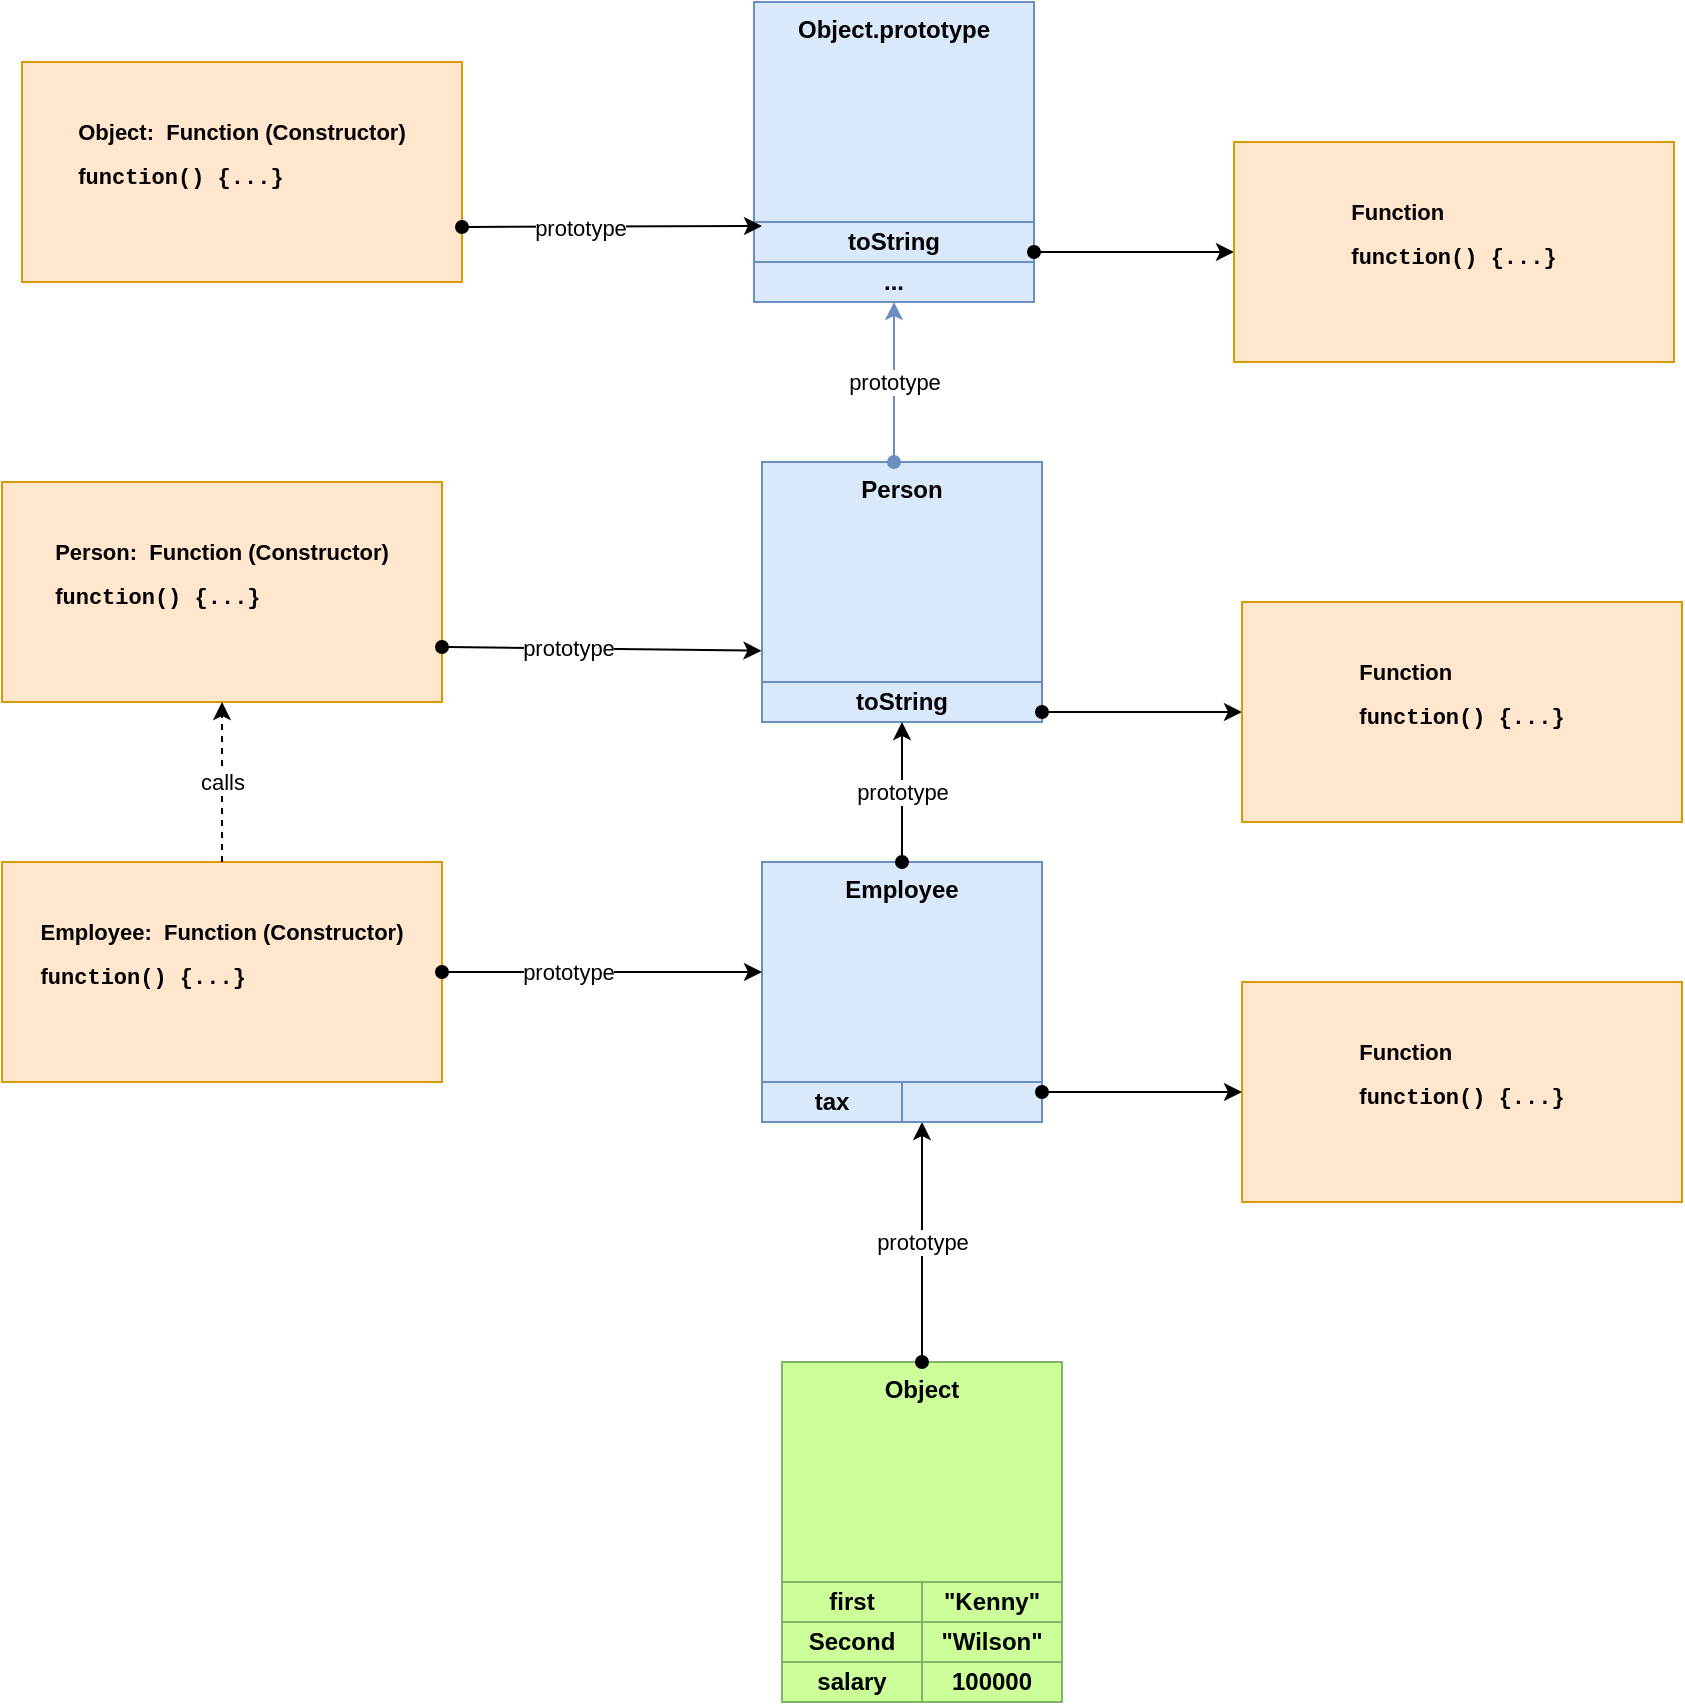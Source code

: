 <mxfile version="14.5.1" type="device"><diagram id="AkqpfAe-TIPZx-dv3esZ" name="Page-1"><mxGraphModel dx="2889" dy="-103" grid="1" gridSize="10" guides="1" tooltips="1" connect="1" arrows="1" fold="1" page="1" pageScale="1" pageWidth="827" pageHeight="1169" math="0" shadow="0"><root><mxCell id="0"/><mxCell id="1" parent="0"/><mxCell id="o7jGMevyNAi4ep_IkmsR-1" value="Object&lt;div style=&quot;text-align: justify&quot;&gt;&lt;/div&gt;" style="rounded=0;whiteSpace=wrap;html=1;strokeColor=#82b366;fillColor=#CCFF99;fontStyle=1;verticalAlign=top;" vertex="1" parent="1"><mxGeometry x="130" y="2650" width="140" height="110" as="geometry"/></mxCell><mxCell id="o7jGMevyNAi4ep_IkmsR-2" value="toString" style="rounded=0;whiteSpace=wrap;html=1;strokeColor=#6c8ebf;fillColor=#dae8fc;fontStyle=1" vertex="1" parent="1"><mxGeometry x="116" y="2080" width="140" height="20" as="geometry"/></mxCell><mxCell id="o7jGMevyNAi4ep_IkmsR-3" value="Object.prototype&lt;div style=&quot;text-align: justify&quot;&gt;&lt;/div&gt;" style="rounded=0;whiteSpace=wrap;html=1;strokeColor=#6c8ebf;fillColor=#dae8fc;fontStyle=1;verticalAlign=top;" vertex="1" parent="1"><mxGeometry x="116" y="1970" width="140" height="110" as="geometry"/></mxCell><mxCell id="o7jGMevyNAi4ep_IkmsR-4" value="" style="endArrow=classic;html=1;endFill=1;startArrow=oval;startFill=1;exitX=1;exitY=0.75;exitDx=0;exitDy=0;entryX=0;entryY=0.5;entryDx=0;entryDy=0;" edge="1" parent="1" source="o7jGMevyNAi4ep_IkmsR-2" target="o7jGMevyNAi4ep_IkmsR-5"><mxGeometry width="50" height="50" relative="1" as="geometry"><mxPoint x="326" y="1950" as="sourcePoint"/><mxPoint x="376" y="1900" as="targetPoint"/></mxGeometry></mxCell><mxCell id="o7jGMevyNAi4ep_IkmsR-5" value="&lt;p class=&quot;SourceCodeCxSpFirst&quot; style=&quot;text-align: left ; font-size: 11px ; line-height: 80%&quot;&gt;&lt;font style=&quot;font-size: 11px&quot;&gt;Function&lt;/font&gt;&lt;/p&gt;&lt;p class=&quot;SourceCodeCxSpFirst&quot; style=&quot;text-align: left ; font-size: 11px&quot;&gt;&lt;font style=&quot;font-size: 11px&quot;&gt;f&lt;font face=&quot;Courier New&quot;&gt;unction()&amp;nbsp;{...}&lt;/font&gt;&lt;/font&gt;&lt;/p&gt;&lt;br&gt;&lt;div style=&quot;text-align: justify&quot;&gt;&lt;/div&gt;" style="rounded=0;whiteSpace=wrap;html=1;strokeColor=#d79b00;fillColor=#ffe6cc;fontStyle=1" vertex="1" parent="1"><mxGeometry x="356" y="2040" width="220" height="110" as="geometry"/></mxCell><mxCell id="o7jGMevyNAi4ep_IkmsR-6" value="..." style="rounded=0;whiteSpace=wrap;html=1;strokeColor=#6c8ebf;fillColor=#dae8fc;fontStyle=1" vertex="1" parent="1"><mxGeometry x="116" y="2100" width="140" height="20" as="geometry"/></mxCell><mxCell id="o7jGMevyNAi4ep_IkmsR-7" value="prototype" style="endArrow=classic;html=1;endFill=1;startArrow=oval;startFill=1;exitX=0.5;exitY=0;exitDx=0;exitDy=0;" edge="1" parent="1" source="o7jGMevyNAi4ep_IkmsR-1"><mxGeometry width="50" height="50" relative="1" as="geometry"><mxPoint x="266" y="2305" as="sourcePoint"/><mxPoint x="200" y="2530" as="targetPoint"/></mxGeometry></mxCell><mxCell id="o7jGMevyNAi4ep_IkmsR-8" value="toString" style="rounded=0;whiteSpace=wrap;html=1;strokeColor=#6c8ebf;fillColor=#dae8fc;fontStyle=1" vertex="1" parent="1"><mxGeometry x="120" y="2310" width="140" height="20" as="geometry"/></mxCell><mxCell id="o7jGMevyNAi4ep_IkmsR-9" value="Person&lt;div style=&quot;text-align: justify&quot;&gt;&lt;/div&gt;" style="rounded=0;whiteSpace=wrap;html=1;strokeColor=#6c8ebf;fillColor=#dae8fc;fontStyle=1;verticalAlign=top;" vertex="1" parent="1"><mxGeometry x="120" y="2200" width="140" height="110" as="geometry"/></mxCell><mxCell id="o7jGMevyNAi4ep_IkmsR-10" value="" style="endArrow=classic;html=1;endFill=1;startArrow=oval;startFill=1;exitX=1;exitY=0.75;exitDx=0;exitDy=0;entryX=0;entryY=0.5;entryDx=0;entryDy=0;" edge="1" parent="1" source="o7jGMevyNAi4ep_IkmsR-8" target="o7jGMevyNAi4ep_IkmsR-11"><mxGeometry width="50" height="50" relative="1" as="geometry"><mxPoint x="330" y="2180" as="sourcePoint"/><mxPoint x="380" y="2130" as="targetPoint"/></mxGeometry></mxCell><mxCell id="o7jGMevyNAi4ep_IkmsR-11" value="&lt;p class=&quot;SourceCodeCxSpFirst&quot; style=&quot;text-align: left ; font-size: 11px ; line-height: 80%&quot;&gt;&lt;font style=&quot;font-size: 11px&quot;&gt;Function&lt;/font&gt;&lt;/p&gt;&lt;p class=&quot;SourceCodeCxSpFirst&quot; style=&quot;text-align: left ; font-size: 11px&quot;&gt;&lt;font style=&quot;font-size: 11px&quot;&gt;f&lt;font face=&quot;Courier New&quot;&gt;unction()&amp;nbsp;{...}&lt;/font&gt;&lt;/font&gt;&lt;/p&gt;&lt;br&gt;&lt;div style=&quot;text-align: justify&quot;&gt;&lt;/div&gt;" style="rounded=0;whiteSpace=wrap;html=1;strokeColor=#d79b00;fillColor=#ffe6cc;fontStyle=1" vertex="1" parent="1"><mxGeometry x="360" y="2270" width="220" height="110" as="geometry"/></mxCell><mxCell id="o7jGMevyNAi4ep_IkmsR-12" value="prototype" style="endArrow=classic;html=1;endFill=1;startArrow=oval;startFill=1;fillColor=#dae8fc;strokeColor=#6c8ebf;" edge="1" parent="1"><mxGeometry width="50" height="50" relative="1" as="geometry"><mxPoint x="186" y="2200" as="sourcePoint"/><mxPoint x="186" y="2120" as="targetPoint"/></mxGeometry></mxCell><mxCell id="o7jGMevyNAi4ep_IkmsR-15" value="&quot;Wilson&quot;" style="rounded=0;whiteSpace=wrap;html=1;strokeColor=#82b366;fillColor=#CCFF99;fontStyle=1" vertex="1" parent="1"><mxGeometry x="200" y="2780" width="70" height="20" as="geometry"/></mxCell><mxCell id="o7jGMevyNAi4ep_IkmsR-16" value="Second" style="rounded=0;whiteSpace=wrap;html=1;strokeColor=#82b366;fillColor=#CCFF99;fontStyle=1" vertex="1" parent="1"><mxGeometry x="130" y="2780" width="70" height="20" as="geometry"/></mxCell><mxCell id="o7jGMevyNAi4ep_IkmsR-17" value="&quot;Kenny&quot;" style="rounded=0;whiteSpace=wrap;html=1;strokeColor=#82b366;fillColor=#CCFF99;fontStyle=1" vertex="1" parent="1"><mxGeometry x="200" y="2760" width="70" height="20" as="geometry"/></mxCell><mxCell id="o7jGMevyNAi4ep_IkmsR-18" value="first" style="rounded=0;whiteSpace=wrap;html=1;strokeColor=#82b366;fillColor=#CCFF99;fontStyle=1" vertex="1" parent="1"><mxGeometry x="130" y="2760" width="70" height="20" as="geometry"/></mxCell><mxCell id="o7jGMevyNAi4ep_IkmsR-24" value="&lt;p class=&quot;SourceCodeCxSpFirst&quot; style=&quot;text-align: left ; font-size: 11px ; line-height: 80%&quot;&gt;&lt;font style=&quot;font-size: 11px&quot;&gt;Person:&amp;nbsp; Function (Constructor)&lt;/font&gt;&lt;/p&gt;&lt;p class=&quot;SourceCodeCxSpFirst&quot; style=&quot;text-align: left ; font-size: 11px&quot;&gt;&lt;font style=&quot;font-size: 11px&quot;&gt;f&lt;font face=&quot;Courier New&quot;&gt;unction()&amp;nbsp;{...}&lt;/font&gt;&lt;/font&gt;&lt;/p&gt;&lt;br&gt;&lt;div style=&quot;text-align: justify&quot;&gt;&lt;/div&gt;" style="rounded=0;whiteSpace=wrap;html=1;strokeColor=#d79b00;fillColor=#ffe6cc;fontStyle=1" vertex="1" parent="1"><mxGeometry x="-260" y="2210" width="220" height="110" as="geometry"/></mxCell><mxCell id="o7jGMevyNAi4ep_IkmsR-25" value="" style="endArrow=classic;html=1;endFill=1;startArrow=oval;startFill=1;exitX=1;exitY=0.75;exitDx=0;exitDy=0;entryX=-0.002;entryY=0.858;entryDx=0;entryDy=0;entryPerimeter=0;" edge="1" parent="1" source="o7jGMevyNAi4ep_IkmsR-24" target="o7jGMevyNAi4ep_IkmsR-9"><mxGeometry width="50" height="50" relative="1" as="geometry"><mxPoint x="-20" y="2300" as="sourcePoint"/><mxPoint x="80" y="2300" as="targetPoint"/></mxGeometry></mxCell><mxCell id="o7jGMevyNAi4ep_IkmsR-26" value="prototype" style="edgeLabel;html=1;align=center;verticalAlign=middle;resizable=0;points=[];" vertex="1" connectable="0" parent="o7jGMevyNAi4ep_IkmsR-25"><mxGeometry x="-0.212" relative="1" as="geometry"><mxPoint as="offset"/></mxGeometry></mxCell><mxCell id="o7jGMevyNAi4ep_IkmsR-27" value="&lt;p class=&quot;SourceCodeCxSpFirst&quot; style=&quot;text-align: left ; font-size: 11px ; line-height: 80%&quot;&gt;&lt;font style=&quot;font-size: 11px&quot;&gt;Object:&amp;nbsp; Function (Constructor)&lt;/font&gt;&lt;/p&gt;&lt;p class=&quot;SourceCodeCxSpFirst&quot; style=&quot;text-align: left ; font-size: 11px&quot;&gt;&lt;font style=&quot;font-size: 11px&quot;&gt;f&lt;font face=&quot;Courier New&quot;&gt;unction()&amp;nbsp;{...}&lt;/font&gt;&lt;/font&gt;&lt;/p&gt;&lt;br&gt;&lt;div style=&quot;text-align: justify&quot;&gt;&lt;/div&gt;" style="rounded=0;whiteSpace=wrap;html=1;strokeColor=#d79b00;fillColor=#ffe6cc;fontStyle=1" vertex="1" parent="1"><mxGeometry x="-250" y="2000" width="220" height="110" as="geometry"/></mxCell><mxCell id="o7jGMevyNAi4ep_IkmsR-28" value="" style="endArrow=classic;html=1;endFill=1;startArrow=oval;startFill=1;exitX=1;exitY=0.75;exitDx=0;exitDy=0;" edge="1" parent="1" source="o7jGMevyNAi4ep_IkmsR-27"><mxGeometry width="50" height="50" relative="1" as="geometry"><mxPoint x="-20" y="2080" as="sourcePoint"/><mxPoint x="120" y="2082" as="targetPoint"/></mxGeometry></mxCell><mxCell id="o7jGMevyNAi4ep_IkmsR-29" value="prototype" style="edgeLabel;html=1;align=center;verticalAlign=middle;resizable=0;points=[];" vertex="1" connectable="0" parent="o7jGMevyNAi4ep_IkmsR-28"><mxGeometry x="-0.212" relative="1" as="geometry"><mxPoint as="offset"/></mxGeometry></mxCell><mxCell id="o7jGMevyNAi4ep_IkmsR-30" value="100000" style="rounded=0;whiteSpace=wrap;html=1;strokeColor=#82b366;fillColor=#CCFF99;fontStyle=1" vertex="1" parent="1"><mxGeometry x="200" y="2800" width="70" height="20" as="geometry"/></mxCell><mxCell id="o7jGMevyNAi4ep_IkmsR-31" value="salary" style="rounded=0;whiteSpace=wrap;html=1;strokeColor=#82b366;fillColor=#CCFF99;fontStyle=1" vertex="1" parent="1"><mxGeometry x="130" y="2800" width="70" height="20" as="geometry"/></mxCell><mxCell id="o7jGMevyNAi4ep_IkmsR-61" value="" style="rounded=0;whiteSpace=wrap;html=1;strokeColor=#6c8ebf;fillColor=#dae8fc;fontStyle=1" vertex="1" parent="1"><mxGeometry x="190" y="2510" width="70" height="20" as="geometry"/></mxCell><mxCell id="o7jGMevyNAi4ep_IkmsR-62" value="tax" style="rounded=0;whiteSpace=wrap;html=1;strokeColor=#6c8ebf;fillColor=#dae8fc;fontStyle=1" vertex="1" parent="1"><mxGeometry x="120" y="2510" width="70" height="20" as="geometry"/></mxCell><mxCell id="o7jGMevyNAi4ep_IkmsR-63" value="&lt;p class=&quot;SourceCodeCxSpFirst&quot; style=&quot;text-align: left ; font-size: 11px ; line-height: 80%&quot;&gt;&lt;font style=&quot;font-size: 11px&quot;&gt;Function&lt;/font&gt;&lt;/p&gt;&lt;p class=&quot;SourceCodeCxSpFirst&quot; style=&quot;text-align: left ; font-size: 11px&quot;&gt;&lt;font style=&quot;font-size: 11px&quot;&gt;f&lt;font face=&quot;Courier New&quot;&gt;unction()&amp;nbsp;{...}&lt;/font&gt;&lt;/font&gt;&lt;/p&gt;&lt;br&gt;&lt;div style=&quot;text-align: justify&quot;&gt;&lt;/div&gt;" style="rounded=0;whiteSpace=wrap;html=1;strokeColor=#d79b00;fillColor=#ffe6cc;fontStyle=1" vertex="1" parent="1"><mxGeometry x="360" y="2460" width="220" height="110" as="geometry"/></mxCell><mxCell id="o7jGMevyNAi4ep_IkmsR-65" value="" style="endArrow=classic;html=1;endFill=1;startArrow=oval;startFill=1;exitX=1;exitY=0.25;exitDx=0;exitDy=0;" edge="1" parent="1" source="o7jGMevyNAi4ep_IkmsR-61" target="o7jGMevyNAi4ep_IkmsR-63"><mxGeometry width="50" height="50" relative="1" as="geometry"><mxPoint x="364" y="2590" as="sourcePoint"/><mxPoint x="464" y="2590" as="targetPoint"/></mxGeometry></mxCell><mxCell id="o7jGMevyNAi4ep_IkmsR-66" value="Employee&lt;div style=&quot;text-align: justify&quot;&gt;&lt;/div&gt;" style="rounded=0;whiteSpace=wrap;html=1;strokeColor=#6c8ebf;fillColor=#dae8fc;fontStyle=1;verticalAlign=top;" vertex="1" parent="1"><mxGeometry x="120" y="2400" width="140" height="110" as="geometry"/></mxCell><mxCell id="o7jGMevyNAi4ep_IkmsR-67" value="prototype" style="endArrow=classic;html=1;endFill=1;startArrow=oval;startFill=1;exitX=0.5;exitY=0;exitDx=0;exitDy=0;entryX=0.5;entryY=1;entryDx=0;entryDy=0;" edge="1" parent="1" source="o7jGMevyNAi4ep_IkmsR-66" target="o7jGMevyNAi4ep_IkmsR-8"><mxGeometry width="50" height="50" relative="1" as="geometry"><mxPoint x="210" y="2660" as="sourcePoint"/><mxPoint x="210" y="2540" as="targetPoint"/></mxGeometry></mxCell><mxCell id="o7jGMevyNAi4ep_IkmsR-68" value="&lt;p class=&quot;SourceCodeCxSpFirst&quot; style=&quot;text-align: left ; font-size: 11px ; line-height: 80%&quot;&gt;&lt;font style=&quot;font-size: 11px&quot;&gt;Employee:&amp;nbsp; Function (Constructor)&lt;/font&gt;&lt;/p&gt;&lt;p class=&quot;SourceCodeCxSpFirst&quot; style=&quot;text-align: left ; font-size: 11px&quot;&gt;&lt;font style=&quot;font-size: 11px&quot;&gt;f&lt;font face=&quot;Courier New&quot;&gt;unction()&amp;nbsp;{...}&lt;/font&gt;&lt;/font&gt;&lt;/p&gt;&lt;br&gt;&lt;div style=&quot;text-align: justify&quot;&gt;&lt;/div&gt;" style="rounded=0;whiteSpace=wrap;html=1;strokeColor=#d79b00;fillColor=#ffe6cc;fontStyle=1" vertex="1" parent="1"><mxGeometry x="-260" y="2400" width="220" height="110" as="geometry"/></mxCell><mxCell id="o7jGMevyNAi4ep_IkmsR-69" value="" style="endArrow=classic;html=1;endFill=1;startArrow=oval;startFill=1;exitX=1;exitY=0.5;exitDx=0;exitDy=0;entryX=0;entryY=0.5;entryDx=0;entryDy=0;" edge="1" parent="1" source="o7jGMevyNAi4ep_IkmsR-68" target="o7jGMevyNAi4ep_IkmsR-66"><mxGeometry width="50" height="50" relative="1" as="geometry"><mxPoint y="2470" as="sourcePoint"/><mxPoint x="149.72" y="2471.88" as="targetPoint"/></mxGeometry></mxCell><mxCell id="o7jGMevyNAi4ep_IkmsR-70" value="prototype" style="edgeLabel;html=1;align=center;verticalAlign=middle;resizable=0;points=[];" vertex="1" connectable="0" parent="o7jGMevyNAi4ep_IkmsR-69"><mxGeometry x="-0.212" relative="1" as="geometry"><mxPoint as="offset"/></mxGeometry></mxCell><mxCell id="o7jGMevyNAi4ep_IkmsR-71" value="calls" style="endArrow=classic;html=1;entryX=0.5;entryY=1;entryDx=0;entryDy=0;dashed=1;" edge="1" parent="1" source="o7jGMevyNAi4ep_IkmsR-68" target="o7jGMevyNAi4ep_IkmsR-24"><mxGeometry width="50" height="50" relative="1" as="geometry"><mxPoint x="390" y="2510" as="sourcePoint"/><mxPoint x="440" y="2460" as="targetPoint"/></mxGeometry></mxCell></root></mxGraphModel></diagram></mxfile>